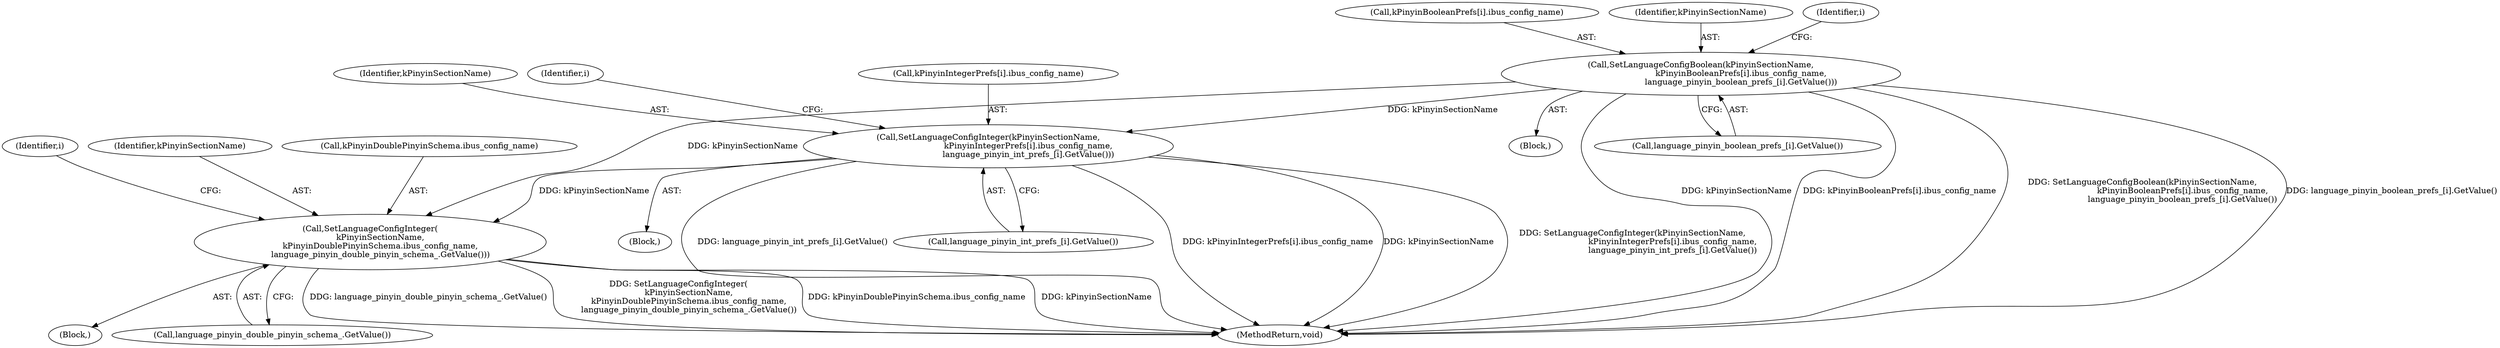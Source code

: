 digraph "0_Chrome_6e094094ed8b96e68b30e8628e8a169719edda27_0@array" {
"1000353" [label="(Call,SetLanguageConfigBoolean(kPinyinSectionName,\n                               kPinyinBooleanPrefs[i].ibus_config_name,\n                               language_pinyin_boolean_prefs_[i].GetValue()))"];
"1000385" [label="(Call,SetLanguageConfigInteger(kPinyinSectionName,\n                               kPinyinIntegerPrefs[i].ibus_config_name,\n                               language_pinyin_int_prefs_[i].GetValue()))"];
"1000404" [label="(Call,SetLanguageConfigInteger(\n        kPinyinSectionName,\n        kPinyinDoublePinyinSchema.ibus_config_name,\n        language_pinyin_double_pinyin_schema_.GetValue()))"];
"1000355" [label="(Call,kPinyinBooleanPrefs[i].ibus_config_name)"];
"1000413" [label="(Identifier,i)"];
"1000353" [label="(Call,SetLanguageConfigBoolean(kPinyinSectionName,\n                               kPinyinBooleanPrefs[i].ibus_config_name,\n                               language_pinyin_boolean_prefs_[i].GetValue()))"];
"1000409" [label="(Call,language_pinyin_double_pinyin_schema_.GetValue())"];
"1000354" [label="(Identifier,kPinyinSectionName)"];
"1000506" [label="(MethodReturn,void)"];
"1000360" [label="(Call,language_pinyin_boolean_prefs_[i].GetValue())"];
"1000404" [label="(Call,SetLanguageConfigInteger(\n        kPinyinSectionName,\n        kPinyinDoublePinyinSchema.ibus_config_name,\n        language_pinyin_double_pinyin_schema_.GetValue()))"];
"1000392" [label="(Call,language_pinyin_int_prefs_[i].GetValue())"];
"1000405" [label="(Identifier,kPinyinSectionName)"];
"1000338" [label="(Identifier,i)"];
"1000406" [label="(Call,kPinyinDoublePinyinSchema.ibus_config_name)"];
"1000352" [label="(Block,)"];
"1000403" [label="(Block,)"];
"1000384" [label="(Block,)"];
"1000386" [label="(Identifier,kPinyinSectionName)"];
"1000370" [label="(Identifier,i)"];
"1000385" [label="(Call,SetLanguageConfigInteger(kPinyinSectionName,\n                               kPinyinIntegerPrefs[i].ibus_config_name,\n                               language_pinyin_int_prefs_[i].GetValue()))"];
"1000387" [label="(Call,kPinyinIntegerPrefs[i].ibus_config_name)"];
"1000353" -> "1000352"  [label="AST: "];
"1000353" -> "1000360"  [label="CFG: "];
"1000354" -> "1000353"  [label="AST: "];
"1000355" -> "1000353"  [label="AST: "];
"1000360" -> "1000353"  [label="AST: "];
"1000338" -> "1000353"  [label="CFG: "];
"1000353" -> "1000506"  [label="DDG: SetLanguageConfigBoolean(kPinyinSectionName,\n                               kPinyinBooleanPrefs[i].ibus_config_name,\n                               language_pinyin_boolean_prefs_[i].GetValue())"];
"1000353" -> "1000506"  [label="DDG: language_pinyin_boolean_prefs_[i].GetValue()"];
"1000353" -> "1000506"  [label="DDG: kPinyinSectionName"];
"1000353" -> "1000506"  [label="DDG: kPinyinBooleanPrefs[i].ibus_config_name"];
"1000353" -> "1000385"  [label="DDG: kPinyinSectionName"];
"1000353" -> "1000404"  [label="DDG: kPinyinSectionName"];
"1000385" -> "1000384"  [label="AST: "];
"1000385" -> "1000392"  [label="CFG: "];
"1000386" -> "1000385"  [label="AST: "];
"1000387" -> "1000385"  [label="AST: "];
"1000392" -> "1000385"  [label="AST: "];
"1000370" -> "1000385"  [label="CFG: "];
"1000385" -> "1000506"  [label="DDG: language_pinyin_int_prefs_[i].GetValue()"];
"1000385" -> "1000506"  [label="DDG: kPinyinIntegerPrefs[i].ibus_config_name"];
"1000385" -> "1000506"  [label="DDG: kPinyinSectionName"];
"1000385" -> "1000506"  [label="DDG: SetLanguageConfigInteger(kPinyinSectionName,\n                               kPinyinIntegerPrefs[i].ibus_config_name,\n                               language_pinyin_int_prefs_[i].GetValue())"];
"1000385" -> "1000404"  [label="DDG: kPinyinSectionName"];
"1000404" -> "1000403"  [label="AST: "];
"1000404" -> "1000409"  [label="CFG: "];
"1000405" -> "1000404"  [label="AST: "];
"1000406" -> "1000404"  [label="AST: "];
"1000409" -> "1000404"  [label="AST: "];
"1000413" -> "1000404"  [label="CFG: "];
"1000404" -> "1000506"  [label="DDG: kPinyinSectionName"];
"1000404" -> "1000506"  [label="DDG: language_pinyin_double_pinyin_schema_.GetValue()"];
"1000404" -> "1000506"  [label="DDG: SetLanguageConfigInteger(\n        kPinyinSectionName,\n        kPinyinDoublePinyinSchema.ibus_config_name,\n        language_pinyin_double_pinyin_schema_.GetValue())"];
"1000404" -> "1000506"  [label="DDG: kPinyinDoublePinyinSchema.ibus_config_name"];
}
